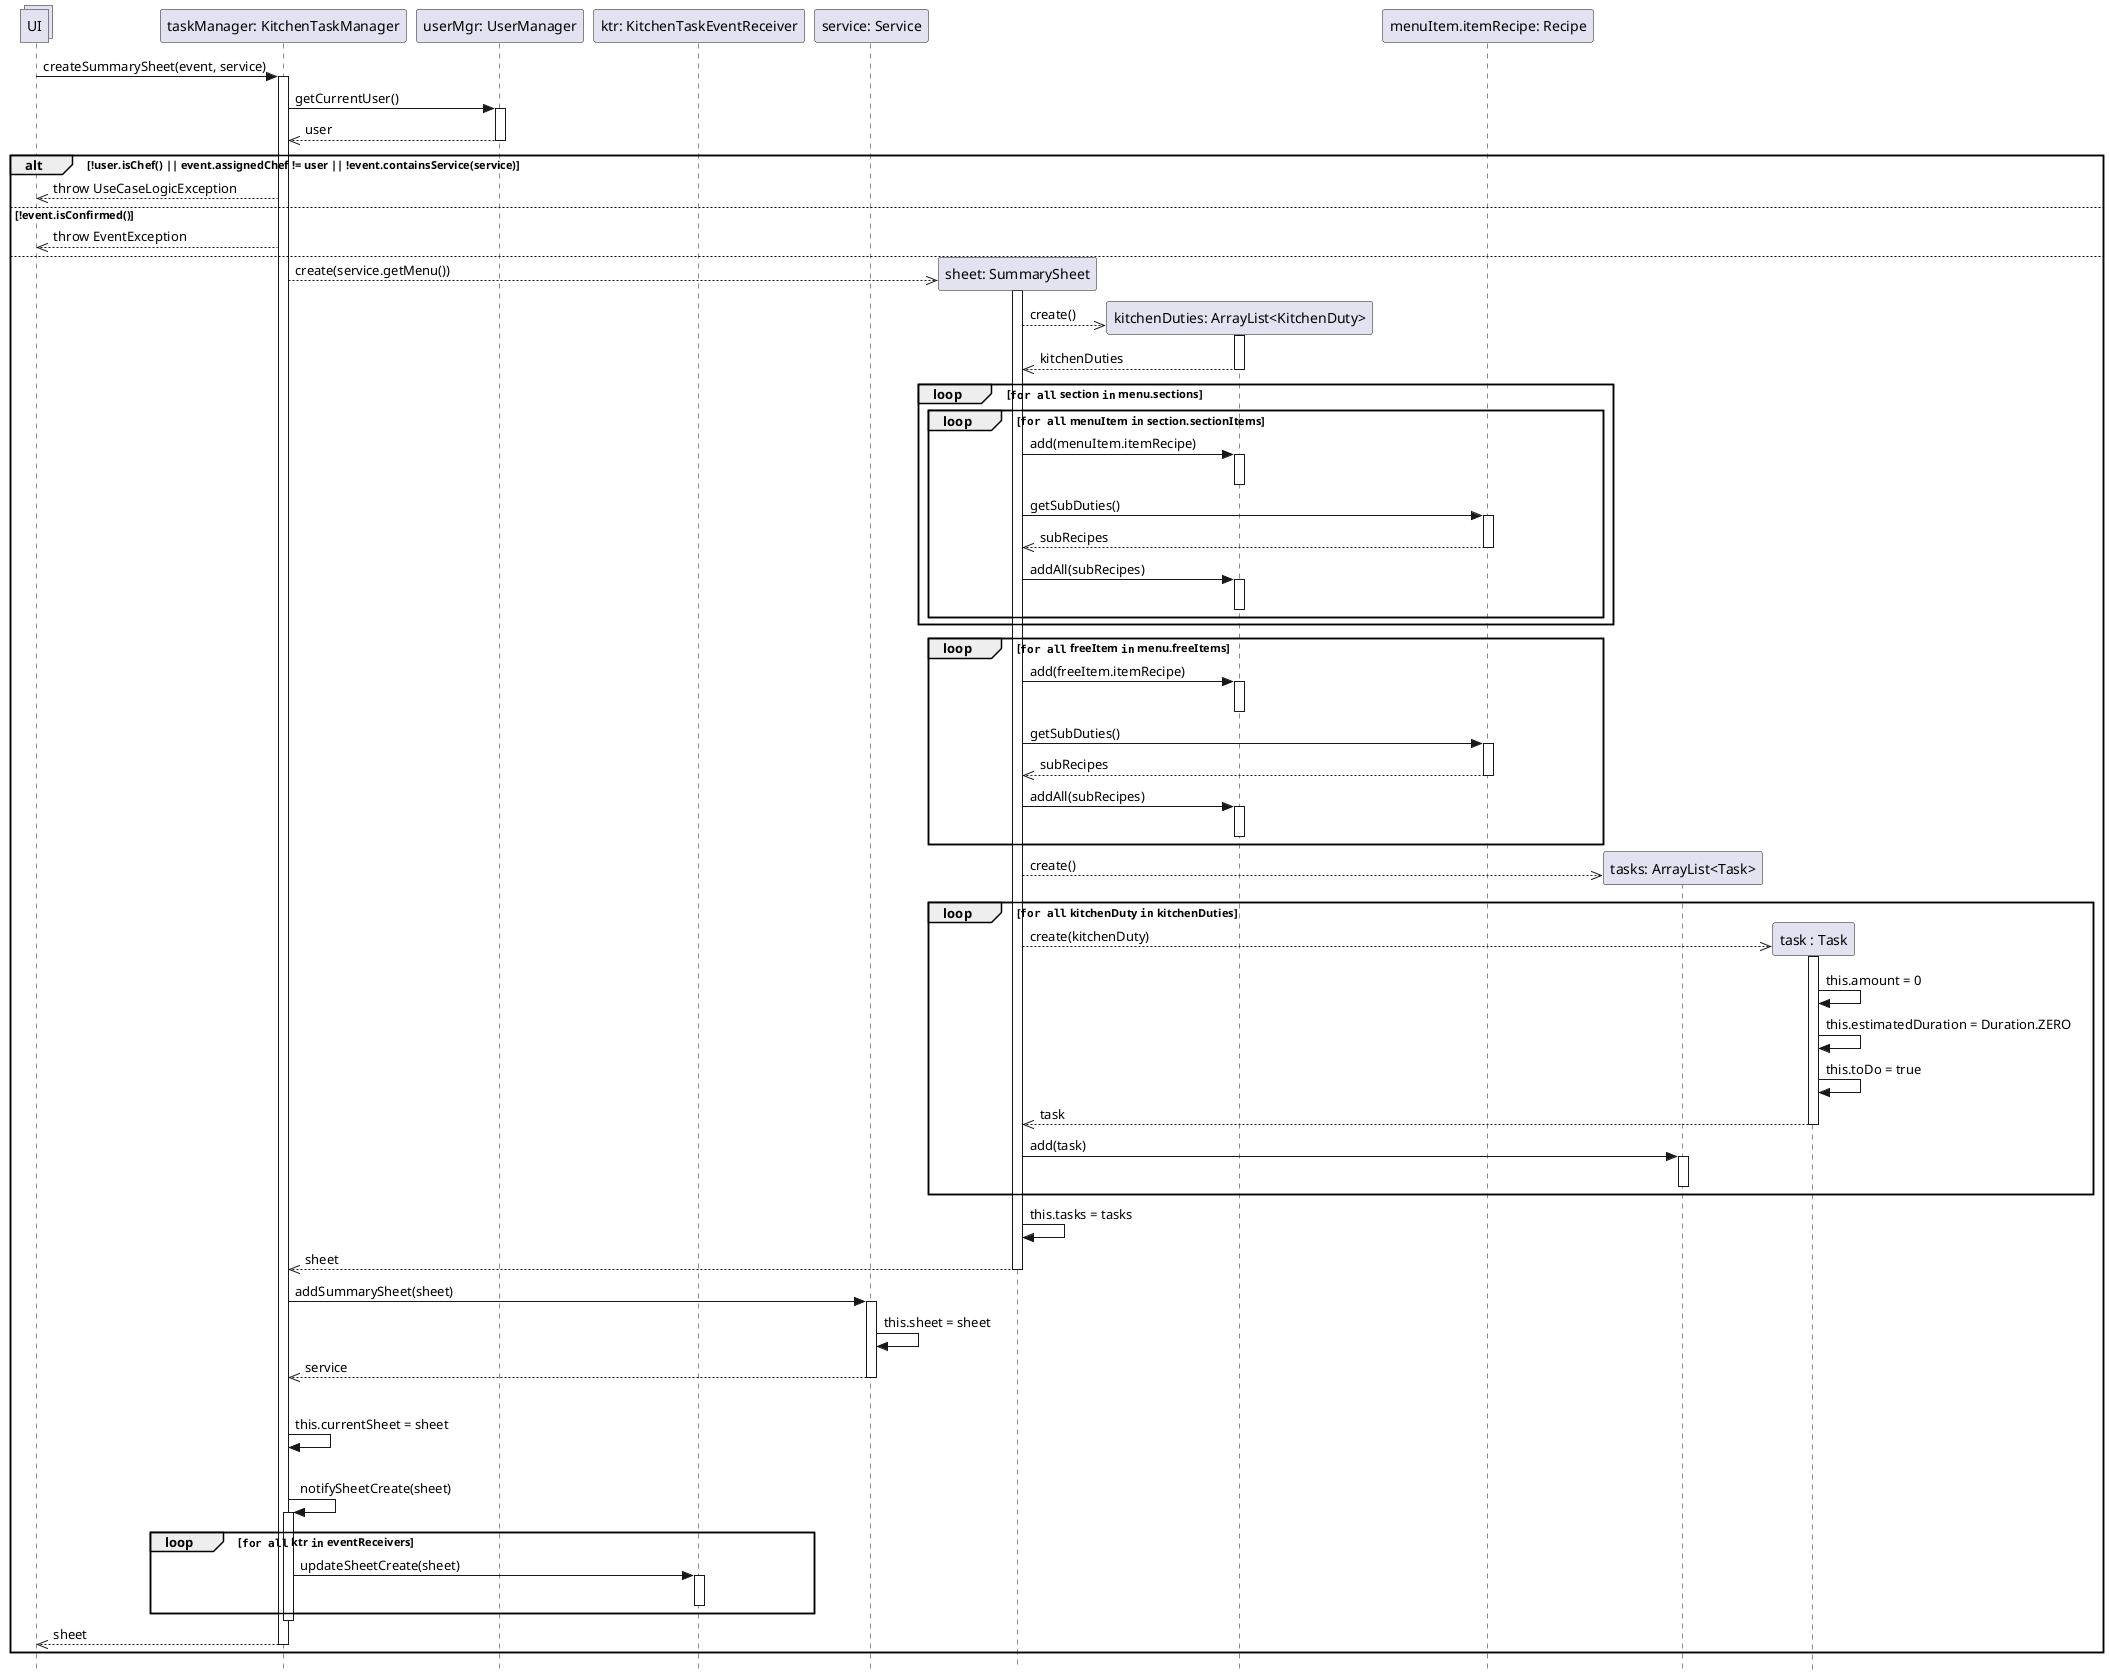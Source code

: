 @startuml Operazione 1
skinparam Style strictuml

collections UI

participant "taskManager: KitchenTaskManager" as tm
UI -> tm: createSummarySheet(event, service)
activate tm

participant "userMgr: UserManager" as um
participant "ktr: KitchenTaskEventReceiver" as ktr
participant "service: Service" as service
tm -> um: getCurrentUser()
activate um
tm <<-- um: user
deactivate um

alt !user.isChef() || event.assignedChef != user || !event.containsService(service)
    UI <<-- tm: throw UseCaseLogicException
else !event.isConfirmed()
    UI <<-- tm: throw EventException
else
    participant "sheet: SummarySheet" as ss
    tm -->> ss **: create(service.getMenu())
    activate ss

    participant "kitchenDuties: ArrayList<KitchenDuty>" as kdList
    ss -->> kdList**: create()
    activate kdList
    return kitchenDuties
    deactivate kdList
    
    loop ""for all"" section ""in"" menu.sections
        loop ""for all"" menuItem ""in"" section.sectionItems
            ss -> kdList: add(menuItem.itemRecipe)
            activate kdList
            deactivate kdList
            
            participant "menuItem.itemRecipe: Recipe" as recipe
            ss -> recipe: getSubDuties()
            activate recipe
            ss <<-- recipe: subRecipes
            deactivate recipe

            ss -> kdList: addAll(subRecipes)
            activate kdList
            deactivate kdList

        end
    end

    loop ""for all"" freeItem ""in"" menu.freeItems
        ss -> kdList: add(freeItem.itemRecipe)
        activate kdList
        deactivate kdList

        participant "freeItem.itemRecipe: Recipe" as recipe
            ss -> recipe: getSubDuties()
            activate recipe
            ss <<-- recipe: subRecipes
            deactivate recipe

            ss -> kdList: addAll(subRecipes)
            activate kdList
            deactivate kdList
    end

    participant "tasks: ArrayList<Task>" as tasks
    ss -->> tasks**: create()

    loop ""for all"" kitchenDuty ""in"" kitchenDuties
        participant "task : Task" as t
        ss -->> t **: create(kitchenDuty)
        activate t
        t -> t: this.amount = 0
        t -> t: this.estimatedDuration = Duration.ZERO
        t -> t: this.toDo = true
        return task
        deactivate t
        ss ->tasks: add(task)
        activate tasks
        deactivate tasks
    end

    ss -> ss: this.tasks = tasks
    tm <<-- ss: sheet
    deactivate ss

    tm -> service: addSummarySheet(sheet)
    activate service
    service->service:this.sheet = sheet
    tm <<-- service: service
    deactivate service

    |||
    tm -> tm: this.currentSheet = sheet
    |||
    tm -> tm: notifySheetCreate(sheet)
    activate tm
    loop ""for all"" ktr ""in"" eventReceivers
        tm -> ktr : updateSheetCreate(sheet)
        activate ktr
        deactivate ktr
    end
    deactivate tm


    UI <<-- tm: sheet
    deactivate tm
    
end

@enduml
